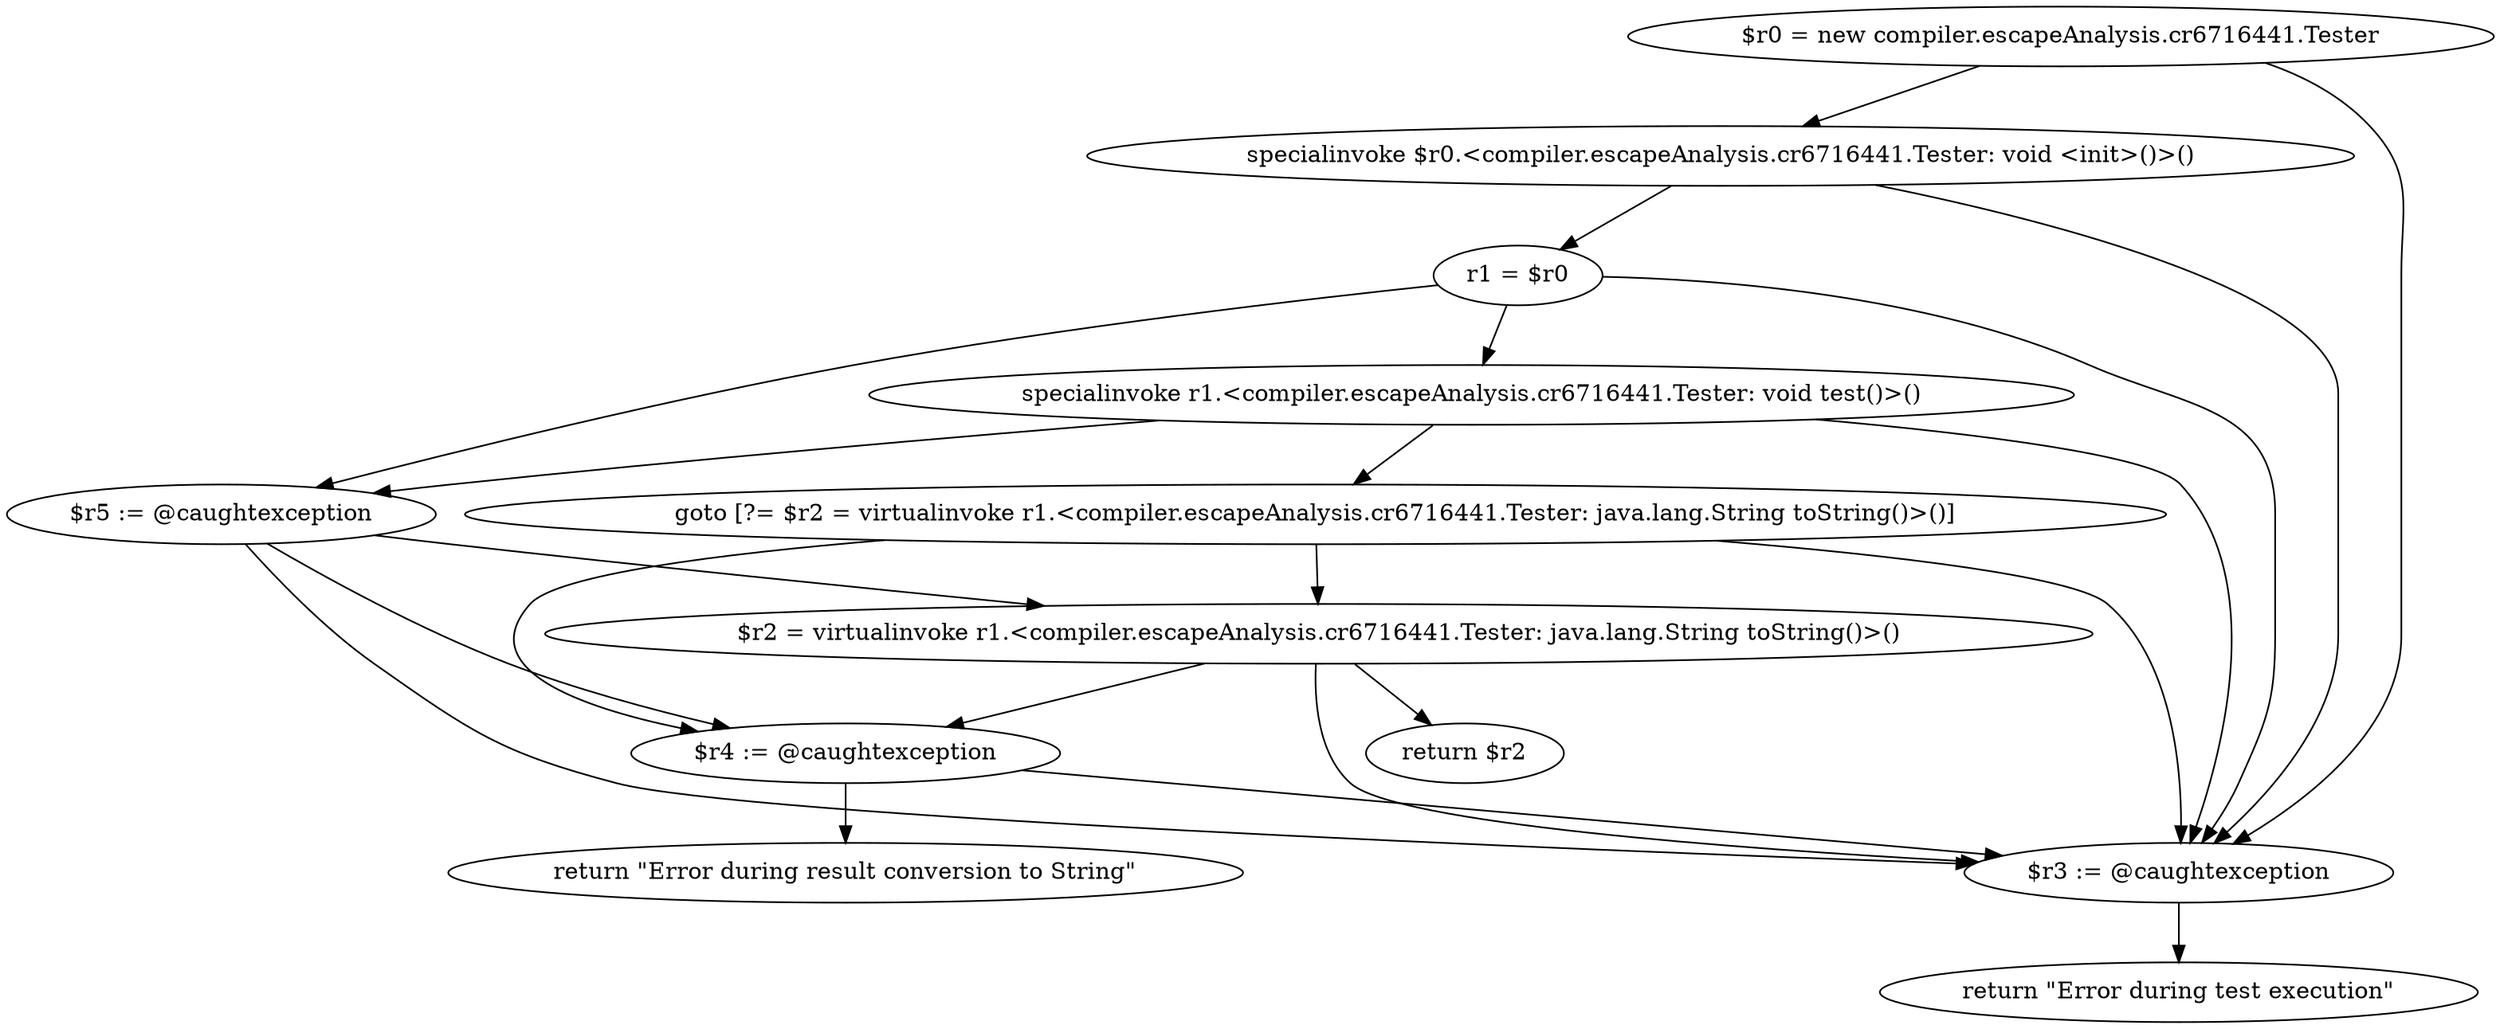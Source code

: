 digraph "unitGraph" {
    "$r0 = new compiler.escapeAnalysis.cr6716441.Tester"
    "specialinvoke $r0.<compiler.escapeAnalysis.cr6716441.Tester: void <init>()>()"
    "r1 = $r0"
    "specialinvoke r1.<compiler.escapeAnalysis.cr6716441.Tester: void test()>()"
    "goto [?= $r2 = virtualinvoke r1.<compiler.escapeAnalysis.cr6716441.Tester: java.lang.String toString()>()]"
    "$r5 := @caughtexception"
    "$r2 = virtualinvoke r1.<compiler.escapeAnalysis.cr6716441.Tester: java.lang.String toString()>()"
    "return $r2"
    "$r4 := @caughtexception"
    "return \"Error during result conversion to String\""
    "$r3 := @caughtexception"
    "return \"Error during test execution\""
    "$r0 = new compiler.escapeAnalysis.cr6716441.Tester"->"specialinvoke $r0.<compiler.escapeAnalysis.cr6716441.Tester: void <init>()>()";
    "$r0 = new compiler.escapeAnalysis.cr6716441.Tester"->"$r3 := @caughtexception";
    "specialinvoke $r0.<compiler.escapeAnalysis.cr6716441.Tester: void <init>()>()"->"r1 = $r0";
    "specialinvoke $r0.<compiler.escapeAnalysis.cr6716441.Tester: void <init>()>()"->"$r3 := @caughtexception";
    "r1 = $r0"->"$r5 := @caughtexception";
    "r1 = $r0"->"$r3 := @caughtexception";
    "r1 = $r0"->"specialinvoke r1.<compiler.escapeAnalysis.cr6716441.Tester: void test()>()";
    "specialinvoke r1.<compiler.escapeAnalysis.cr6716441.Tester: void test()>()"->"$r5 := @caughtexception";
    "specialinvoke r1.<compiler.escapeAnalysis.cr6716441.Tester: void test()>()"->"$r3 := @caughtexception";
    "specialinvoke r1.<compiler.escapeAnalysis.cr6716441.Tester: void test()>()"->"goto [?= $r2 = virtualinvoke r1.<compiler.escapeAnalysis.cr6716441.Tester: java.lang.String toString()>()]";
    "goto [?= $r2 = virtualinvoke r1.<compiler.escapeAnalysis.cr6716441.Tester: java.lang.String toString()>()]"->"$r4 := @caughtexception";
    "goto [?= $r2 = virtualinvoke r1.<compiler.escapeAnalysis.cr6716441.Tester: java.lang.String toString()>()]"->"$r3 := @caughtexception";
    "goto [?= $r2 = virtualinvoke r1.<compiler.escapeAnalysis.cr6716441.Tester: java.lang.String toString()>()]"->"$r2 = virtualinvoke r1.<compiler.escapeAnalysis.cr6716441.Tester: java.lang.String toString()>()";
    "$r5 := @caughtexception"->"$r4 := @caughtexception";
    "$r5 := @caughtexception"->"$r3 := @caughtexception";
    "$r5 := @caughtexception"->"$r2 = virtualinvoke r1.<compiler.escapeAnalysis.cr6716441.Tester: java.lang.String toString()>()";
    "$r2 = virtualinvoke r1.<compiler.escapeAnalysis.cr6716441.Tester: java.lang.String toString()>()"->"$r4 := @caughtexception";
    "$r2 = virtualinvoke r1.<compiler.escapeAnalysis.cr6716441.Tester: java.lang.String toString()>()"->"$r3 := @caughtexception";
    "$r2 = virtualinvoke r1.<compiler.escapeAnalysis.cr6716441.Tester: java.lang.String toString()>()"->"return $r2";
    "$r4 := @caughtexception"->"return \"Error during result conversion to String\"";
    "$r4 := @caughtexception"->"$r3 := @caughtexception";
    "$r3 := @caughtexception"->"return \"Error during test execution\"";
}
